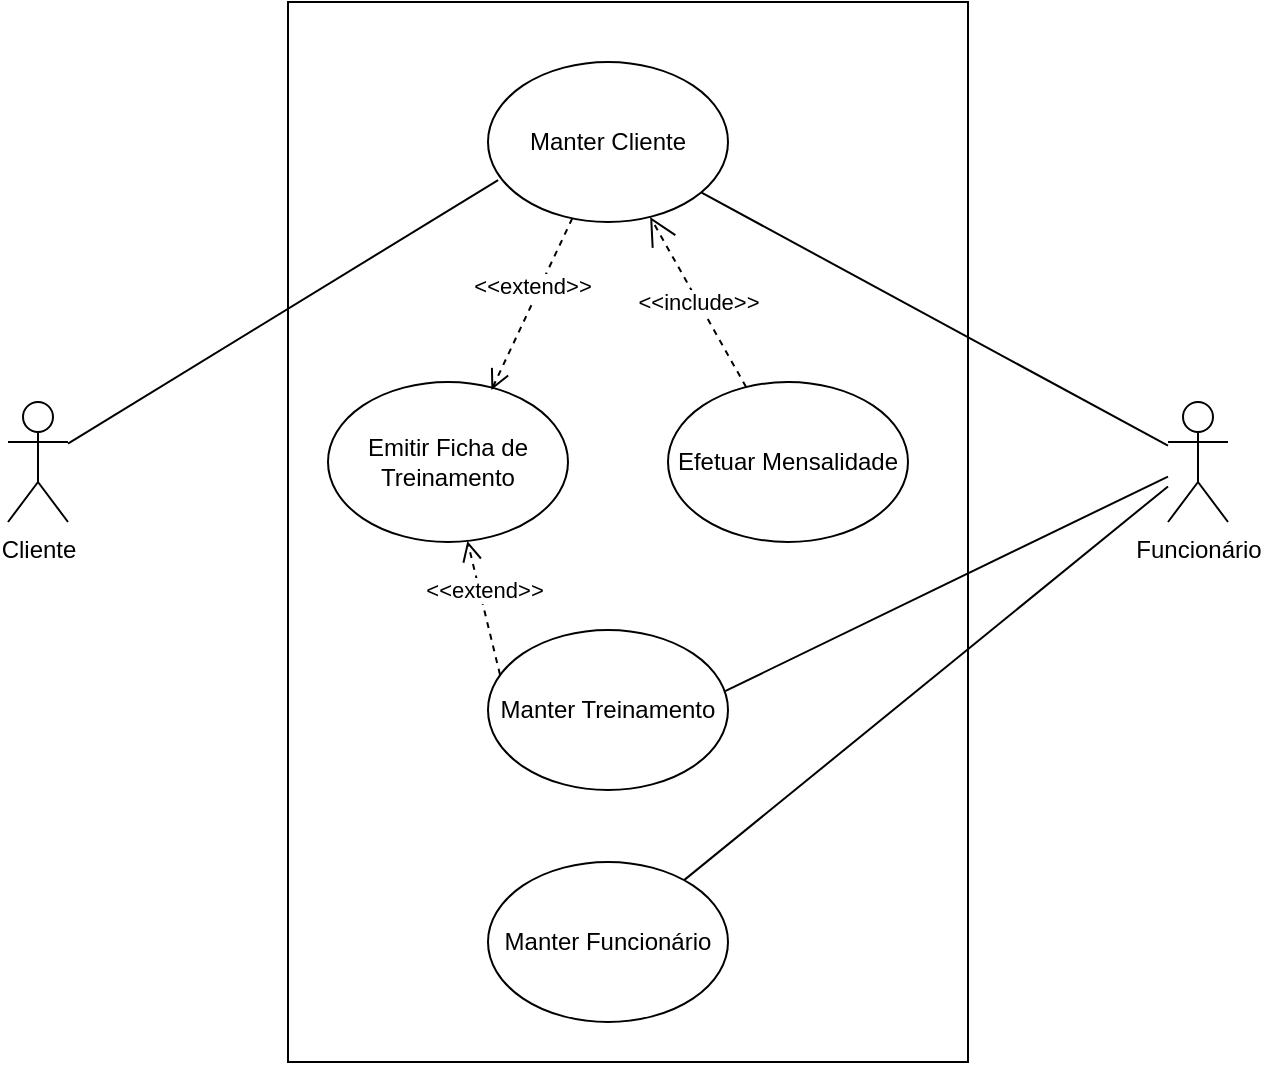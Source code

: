 <mxfile version="14.7.2" type="github">
  <diagram id="kFH-pbCzYbY1VrIjHWSc" name="Page-1">
    <mxGraphModel dx="1240" dy="697" grid="1" gridSize="10" guides="1" tooltips="1" connect="1" arrows="1" fold="1" page="1" pageScale="1" pageWidth="827" pageHeight="1169" math="0" shadow="0">
      <root>
        <mxCell id="0" />
        <mxCell id="1" parent="0" />
        <mxCell id="KVRe4NpAMmzvqUN7D1WD-7" value="Cliente" style="shape=umlActor;verticalLabelPosition=bottom;verticalAlign=top;html=1;outlineConnect=0;" parent="1" vertex="1">
          <mxGeometry x="70" y="620" width="30" height="60" as="geometry" />
        </mxCell>
        <mxCell id="KVRe4NpAMmzvqUN7D1WD-8" value="Funcionário" style="shape=umlActor;verticalLabelPosition=bottom;verticalAlign=top;html=1;outlineConnect=0;" parent="1" vertex="1">
          <mxGeometry x="650" y="620" width="30" height="60" as="geometry" />
        </mxCell>
        <mxCell id="KVRe4NpAMmzvqUN7D1WD-9" value="Manter Cliente" style="ellipse;whiteSpace=wrap;html=1;" parent="1" vertex="1">
          <mxGeometry x="310" y="450" width="120" height="80" as="geometry" />
        </mxCell>
        <mxCell id="KVRe4NpAMmzvqUN7D1WD-10" value="Manter Funcionário" style="ellipse;whiteSpace=wrap;html=1;" parent="1" vertex="1">
          <mxGeometry x="310" y="850" width="120" height="80" as="geometry" />
        </mxCell>
        <mxCell id="KVRe4NpAMmzvqUN7D1WD-11" value="Emitir Ficha de Treinamento" style="ellipse;whiteSpace=wrap;html=1;" parent="1" vertex="1">
          <mxGeometry x="230" y="610" width="120" height="80" as="geometry" />
        </mxCell>
        <mxCell id="KVRe4NpAMmzvqUN7D1WD-12" value="Efetuar Mensalidade" style="ellipse;whiteSpace=wrap;html=1;" parent="1" vertex="1">
          <mxGeometry x="400" y="610" width="120" height="80" as="geometry" />
        </mxCell>
        <mxCell id="KVRe4NpAMmzvqUN7D1WD-13" value="Manter Treinamento" style="ellipse;whiteSpace=wrap;html=1;" parent="1" vertex="1">
          <mxGeometry x="310" y="734" width="120" height="80" as="geometry" />
        </mxCell>
        <mxCell id="KVRe4NpAMmzvqUN7D1WD-46" value="" style="endArrow=none;html=1;entryX=0.042;entryY=0.738;entryDx=0;entryDy=0;entryPerimeter=0;" parent="1" source="KVRe4NpAMmzvqUN7D1WD-7" target="KVRe4NpAMmzvqUN7D1WD-9" edge="1">
          <mxGeometry width="50" height="50" relative="1" as="geometry">
            <mxPoint x="230" y="670" as="sourcePoint" />
            <mxPoint x="280" y="620" as="targetPoint" />
          </mxGeometry>
        </mxCell>
        <mxCell id="KVRe4NpAMmzvqUN7D1WD-47" value="" style="endArrow=none;html=1;" parent="1" source="KVRe4NpAMmzvqUN7D1WD-9" target="KVRe4NpAMmzvqUN7D1WD-8" edge="1">
          <mxGeometry width="50" height="50" relative="1" as="geometry">
            <mxPoint x="230" y="670" as="sourcePoint" />
            <mxPoint x="280" y="620" as="targetPoint" />
          </mxGeometry>
        </mxCell>
        <mxCell id="KVRe4NpAMmzvqUN7D1WD-49" value="" style="endArrow=none;html=1;" parent="1" target="KVRe4NpAMmzvqUN7D1WD-8" edge="1" source="KVRe4NpAMmzvqUN7D1WD-10">
          <mxGeometry width="50" height="50" relative="1" as="geometry">
            <mxPoint x="500" y="840" as="sourcePoint" />
            <mxPoint x="300" y="700" as="targetPoint" />
          </mxGeometry>
        </mxCell>
        <mxCell id="KVRe4NpAMmzvqUN7D1WD-53" value="&amp;lt;&amp;lt;include&amp;gt;&amp;gt;" style="endArrow=open;endSize=12;dashed=1;html=1;" parent="1" source="KVRe4NpAMmzvqUN7D1WD-12" target="KVRe4NpAMmzvqUN7D1WD-9" edge="1">
          <mxGeometry width="160" relative="1" as="geometry">
            <mxPoint x="370" y="600" as="sourcePoint" />
            <mxPoint x="330" y="700" as="targetPoint" />
          </mxGeometry>
        </mxCell>
        <mxCell id="KVRe4NpAMmzvqUN7D1WD-54" value="&amp;lt;&amp;lt;extend&amp;gt;&amp;gt;" style="html=1;verticalAlign=bottom;endArrow=open;dashed=1;endSize=8;exitX=0.05;exitY=0.279;exitDx=0;exitDy=0;exitPerimeter=0;" parent="1" target="KVRe4NpAMmzvqUN7D1WD-11" edge="1" source="KVRe4NpAMmzvqUN7D1WD-13">
          <mxGeometry relative="1" as="geometry">
            <mxPoint x="320" y="720" as="sourcePoint" />
            <mxPoint x="360" y="720" as="targetPoint" />
          </mxGeometry>
        </mxCell>
        <mxCell id="KVRe4NpAMmzvqUN7D1WD-55" value="" style="endArrow=none;html=1;exitX=0.988;exitY=0.382;exitDx=0;exitDy=0;exitPerimeter=0;" parent="1" source="KVRe4NpAMmzvqUN7D1WD-13" target="KVRe4NpAMmzvqUN7D1WD-8" edge="1">
          <mxGeometry width="50" height="50" relative="1" as="geometry">
            <mxPoint x="380" y="750" as="sourcePoint" />
            <mxPoint x="430" y="700" as="targetPoint" />
          </mxGeometry>
        </mxCell>
        <mxCell id="KVRe4NpAMmzvqUN7D1WD-57" value="&amp;lt;&amp;lt;extend&amp;gt;&amp;gt;" style="html=1;verticalAlign=bottom;endArrow=open;dashed=1;endSize=8;entryX=0.681;entryY=0.05;entryDx=0;entryDy=0;entryPerimeter=0;" parent="1" source="KVRe4NpAMmzvqUN7D1WD-9" target="KVRe4NpAMmzvqUN7D1WD-11" edge="1">
          <mxGeometry relative="1" as="geometry">
            <mxPoint x="370" y="580" as="sourcePoint" />
            <mxPoint x="290" y="580" as="targetPoint" />
          </mxGeometry>
        </mxCell>
        <mxCell id="IXWGmoV-DMSQdztmei4u-3" value="" style="text;strokeColor=none;fillColor=none;align=left;verticalAlign=middle;spacingTop=-1;spacingLeft=4;spacingRight=4;rotatable=0;labelPosition=right;points=[];portConstraint=eastwest;" vertex="1" parent="1">
          <mxGeometry x="280" y="800" width="20" height="14" as="geometry" />
        </mxCell>
        <mxCell id="IXWGmoV-DMSQdztmei4u-6" value="" style="rounded=0;whiteSpace=wrap;html=1;fillColor=none;" vertex="1" parent="1">
          <mxGeometry x="210" y="420" width="340" height="530" as="geometry" />
        </mxCell>
      </root>
    </mxGraphModel>
  </diagram>
</mxfile>
